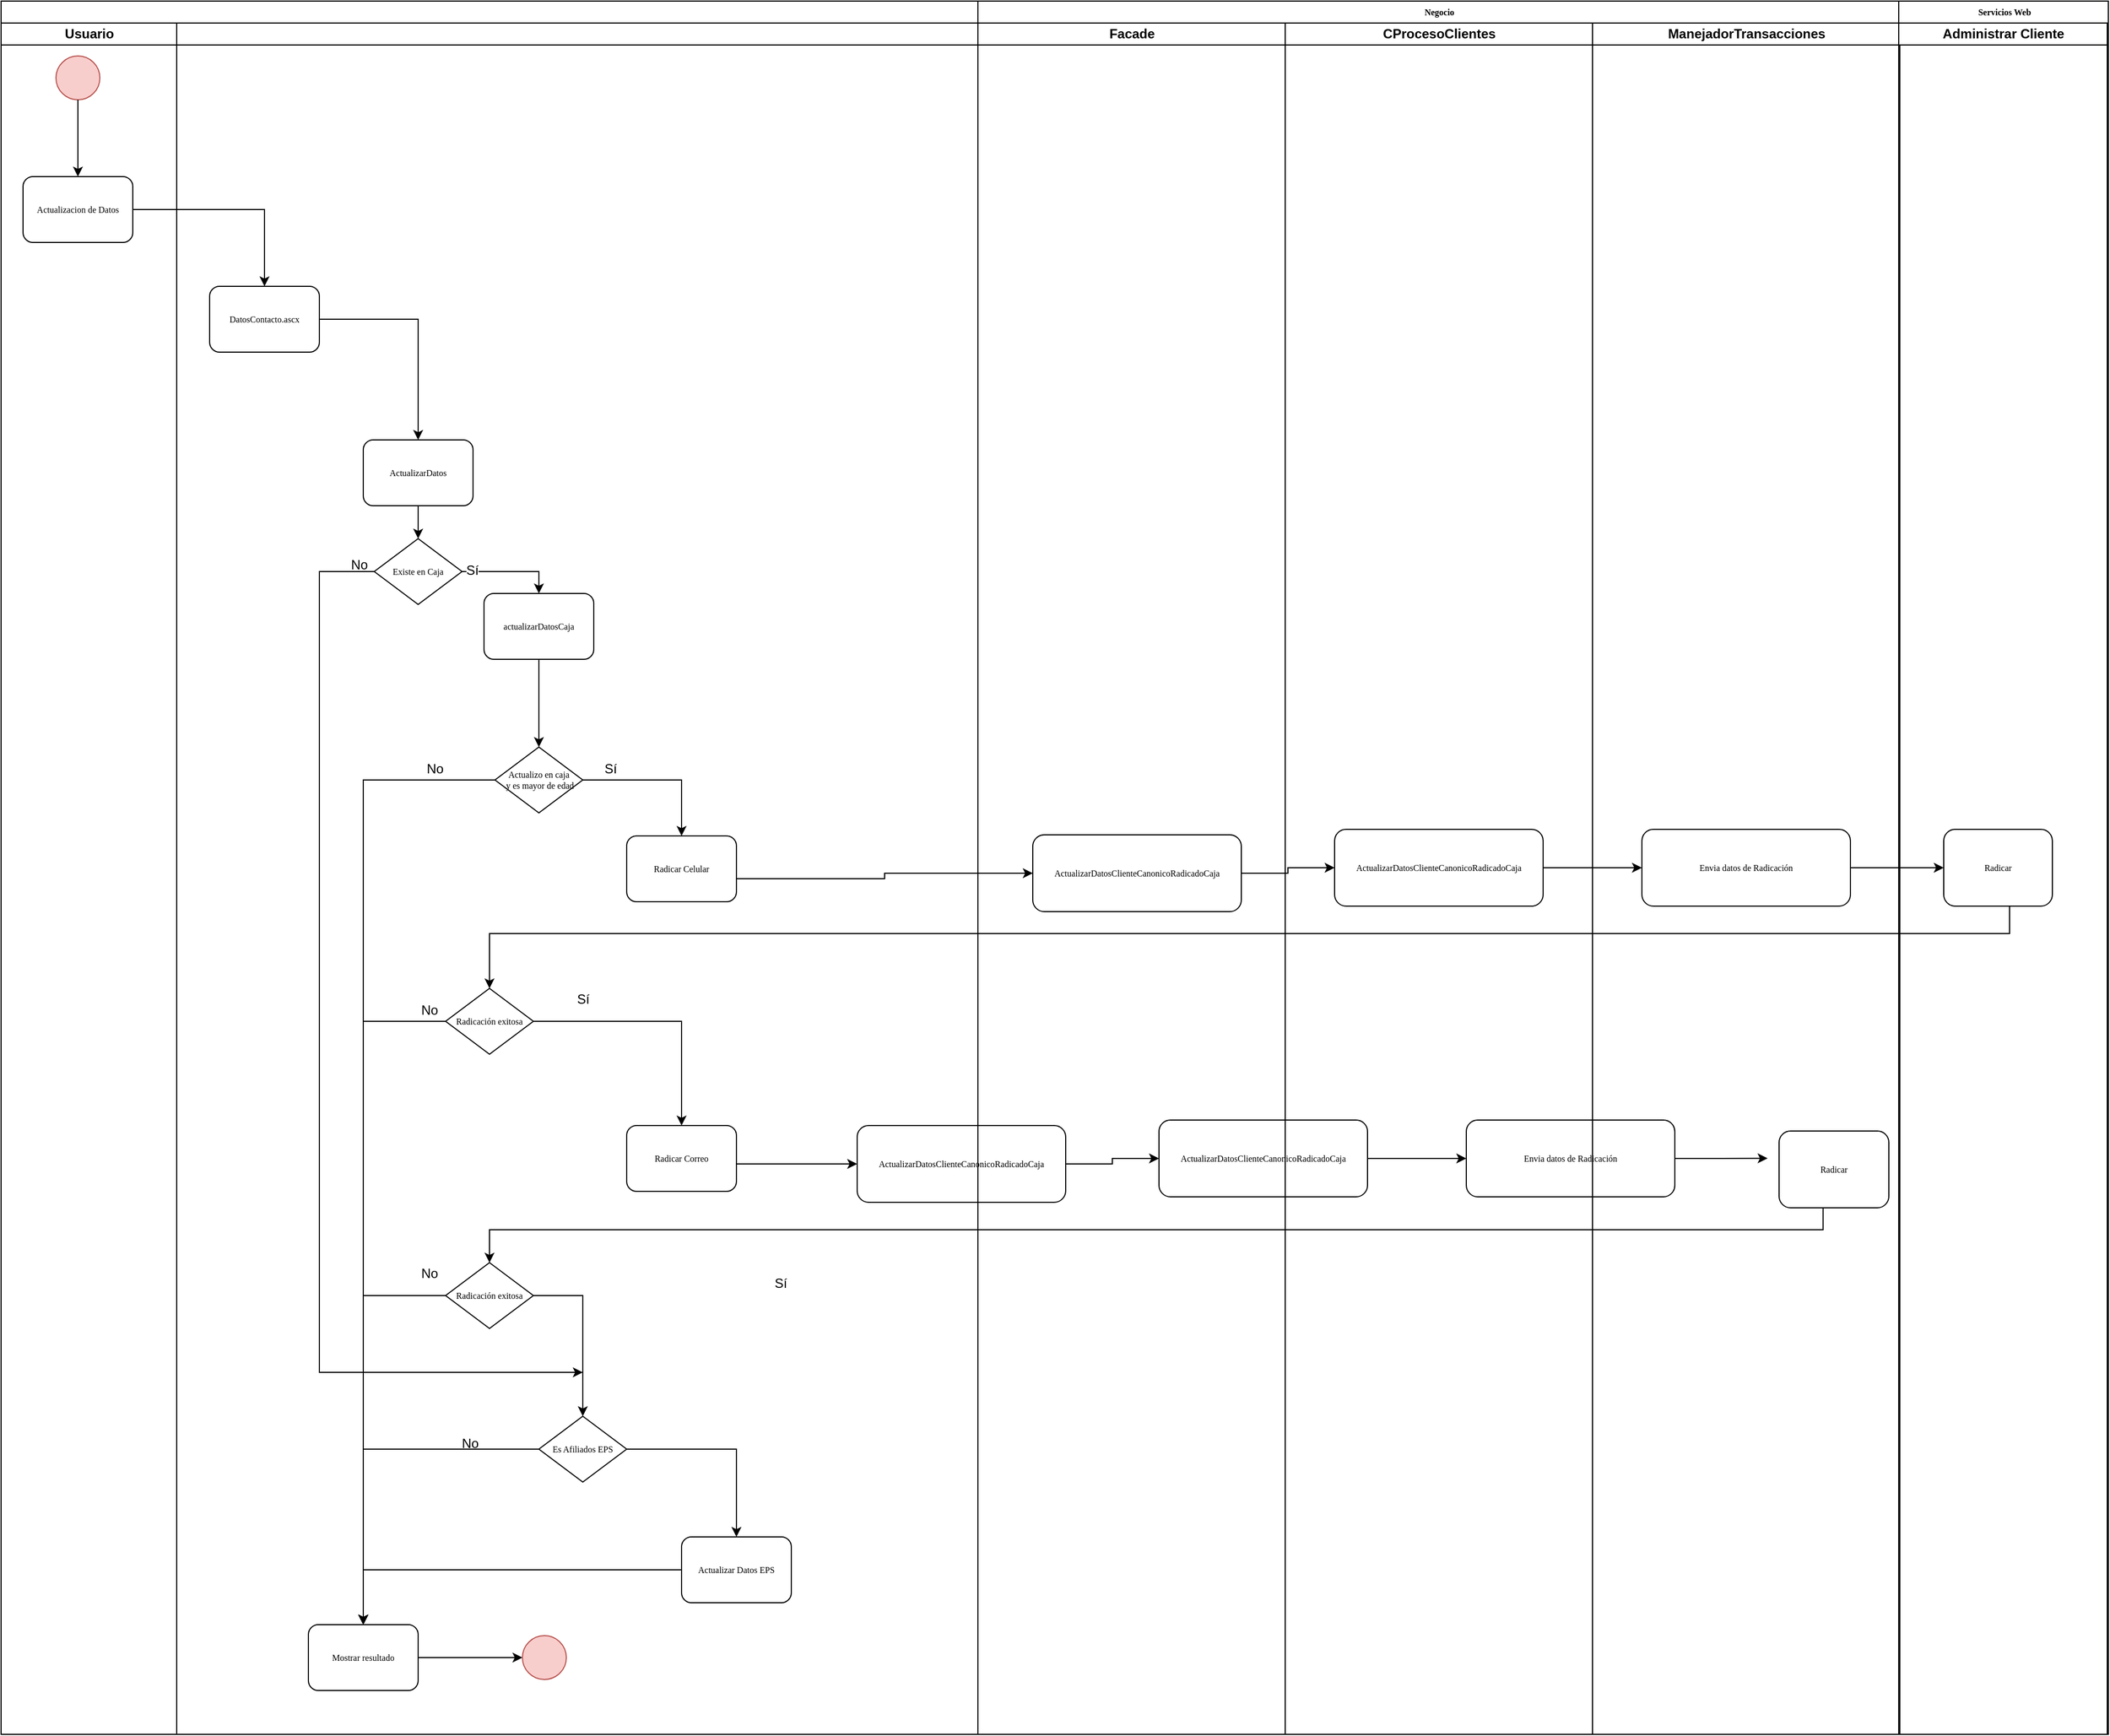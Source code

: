 <mxfile version="12.3.7" type="github" pages="1">
  <diagram name="Page-1" id="74e2e168-ea6b-b213-b513-2b3c1d86103e">
    <mxGraphModel dx="904" dy="451" grid="1" gridSize="10" guides="1" tooltips="1" connect="1" arrows="1" fold="1" page="1" pageScale="1" pageWidth="1100" pageHeight="850" background="#ffffff" math="0" shadow="0">
      <root>
        <mxCell id="0"/>
        <mxCell id="1" parent="0"/>
        <mxCell id="77e6c97f196da883-1" value="Presnsetacin" style="swimlane;html=1;childLayout=stackLayout;startSize=20;rounded=0;shadow=0;labelBackgroundColor=none;strokeWidth=1;fontFamily=Verdana;fontSize=8;align=center;" parent="1" vertex="1">
          <mxGeometry x="70" y="40" width="1920" height="1580" as="geometry"/>
        </mxCell>
        <mxCell id="77e6c97f196da883-2" value="Usuario" style="swimlane;html=1;startSize=20;" parent="77e6c97f196da883-1" vertex="1">
          <mxGeometry y="20" width="160" height="1560" as="geometry"/>
        </mxCell>
        <mxCell id="I_nEJr-mrDAvQ-GXH2Sv-2" value="" style="ellipse;whiteSpace=wrap;html=1;fillColor=#f8cecc;strokeColor=#b85450;" parent="77e6c97f196da883-2" vertex="1">
          <mxGeometry x="50" y="30" width="40" height="40" as="geometry"/>
        </mxCell>
        <mxCell id="77e6c97f196da883-11" value="Actualizacion de Datos" style="rounded=1;whiteSpace=wrap;html=1;shadow=0;labelBackgroundColor=none;strokeWidth=1;fontFamily=Verdana;fontSize=8;align=center;" parent="77e6c97f196da883-2" vertex="1">
          <mxGeometry x="20" y="140" width="100" height="60" as="geometry"/>
        </mxCell>
        <mxCell id="I_nEJr-mrDAvQ-GXH2Sv-5" style="edgeStyle=orthogonalEdgeStyle;rounded=0;orthogonalLoop=1;jettySize=auto;html=1;" parent="77e6c97f196da883-2" source="I_nEJr-mrDAvQ-GXH2Sv-2" target="77e6c97f196da883-11" edge="1">
          <mxGeometry relative="1" as="geometry"/>
        </mxCell>
        <mxCell id="wVXDXgILRLbrY68Xg03m-122" style="edgeStyle=orthogonalEdgeStyle;rounded=0;orthogonalLoop=1;jettySize=auto;html=1;entryX=0.5;entryY=0;entryDx=0;entryDy=0;exitX=1;exitY=0.5;exitDx=0;exitDy=0;" edge="1" parent="77e6c97f196da883-1" source="77e6c97f196da883-11" target="77e6c97f196da883-12">
          <mxGeometry relative="1" as="geometry">
            <Array as="points">
              <mxPoint x="240" y="190"/>
            </Array>
          </mxGeometry>
        </mxCell>
        <mxCell id="77e6c97f196da883-4" value="Capa Presentación" style="swimlane;html=1;startSize=20;" parent="77e6c97f196da883-1" vertex="1">
          <mxGeometry x="160" y="20" width="1570" height="1560" as="geometry"/>
        </mxCell>
        <mxCell id="wVXDXgILRLbrY68Xg03m-8" value="" style="edgeStyle=orthogonalEdgeStyle;rounded=0;orthogonalLoop=1;jettySize=auto;html=1;" edge="1" parent="77e6c97f196da883-4" source="77e6c97f196da883-12" target="wVXDXgILRLbrY68Xg03m-7">
          <mxGeometry relative="1" as="geometry"/>
        </mxCell>
        <mxCell id="77e6c97f196da883-12" value="DatosContacto.ascx" style="rounded=1;whiteSpace=wrap;html=1;shadow=0;labelBackgroundColor=none;strokeWidth=1;fontFamily=Verdana;fontSize=8;align=center;" parent="77e6c97f196da883-4" vertex="1">
          <mxGeometry x="30" y="240" width="100" height="60" as="geometry"/>
        </mxCell>
        <mxCell id="wVXDXgILRLbrY68Xg03m-9" style="edgeStyle=orthogonalEdgeStyle;rounded=0;orthogonalLoop=1;jettySize=auto;html=1;entryX=0.5;entryY=0;entryDx=0;entryDy=0;" edge="1" parent="77e6c97f196da883-4" source="wVXDXgILRLbrY68Xg03m-7" target="77e6c97f196da883-20">
          <mxGeometry relative="1" as="geometry"/>
        </mxCell>
        <mxCell id="wVXDXgILRLbrY68Xg03m-7" value="ActualizarDatos" style="rounded=1;whiteSpace=wrap;html=1;shadow=0;labelBackgroundColor=none;strokeWidth=1;fontFamily=Verdana;fontSize=8;align=center;" vertex="1" parent="77e6c97f196da883-4">
          <mxGeometry x="170" y="380" width="100" height="60" as="geometry"/>
        </mxCell>
        <mxCell id="77e6c97f196da883-20" value="Existe en Caja" style="rhombus;whiteSpace=wrap;html=1;rounded=0;shadow=0;labelBackgroundColor=none;strokeWidth=1;fontFamily=Verdana;fontSize=8;align=center;" parent="77e6c97f196da883-4" vertex="1">
          <mxGeometry x="180" y="470" width="80" height="60" as="geometry"/>
        </mxCell>
        <mxCell id="wVXDXgILRLbrY68Xg03m-16" value="" style="edgeStyle=orthogonalEdgeStyle;rounded=0;orthogonalLoop=1;jettySize=auto;html=1;" edge="1" parent="77e6c97f196da883-4" source="wVXDXgILRLbrY68Xg03m-12">
          <mxGeometry relative="1" as="geometry">
            <mxPoint x="330" y="660" as="targetPoint"/>
          </mxGeometry>
        </mxCell>
        <mxCell id="wVXDXgILRLbrY68Xg03m-12" value="actualizarDatosCaja" style="rounded=1;whiteSpace=wrap;html=1;shadow=0;labelBackgroundColor=none;strokeWidth=1;fontFamily=Verdana;fontSize=8;align=center;" vertex="1" parent="77e6c97f196da883-4">
          <mxGeometry x="280" y="520" width="100" height="60" as="geometry"/>
        </mxCell>
        <mxCell id="wVXDXgILRLbrY68Xg03m-10" value="" style="edgeStyle=orthogonalEdgeStyle;rounded=0;orthogonalLoop=1;jettySize=auto;html=1;entryX=0.5;entryY=0;entryDx=0;entryDy=0;" edge="1" parent="77e6c97f196da883-4" source="77e6c97f196da883-20" target="wVXDXgILRLbrY68Xg03m-12">
          <mxGeometry relative="1" as="geometry">
            <mxPoint x="180" y="530" as="targetPoint"/>
          </mxGeometry>
        </mxCell>
        <mxCell id="wVXDXgILRLbrY68Xg03m-11" value="Sí" style="text;html=1;align=center;verticalAlign=middle;resizable=0;points=[];;labelBackgroundColor=#ffffff;" vertex="1" connectable="0" parent="wVXDXgILRLbrY68Xg03m-10">
          <mxGeometry x="-0.806" y="1" relative="1" as="geometry">
            <mxPoint as="offset"/>
          </mxGeometry>
        </mxCell>
        <mxCell id="wVXDXgILRLbrY68Xg03m-20" value="" style="edgeStyle=orthogonalEdgeStyle;rounded=0;orthogonalLoop=1;jettySize=auto;html=1;" edge="1" parent="77e6c97f196da883-4" source="wVXDXgILRLbrY68Xg03m-17" target="wVXDXgILRLbrY68Xg03m-22">
          <mxGeometry relative="1" as="geometry">
            <mxPoint x="450" y="690" as="targetPoint"/>
          </mxGeometry>
        </mxCell>
        <mxCell id="wVXDXgILRLbrY68Xg03m-126" style="edgeStyle=orthogonalEdgeStyle;rounded=0;orthogonalLoop=1;jettySize=auto;html=1;" edge="1" parent="77e6c97f196da883-4" source="wVXDXgILRLbrY68Xg03m-17" target="wVXDXgILRLbrY68Xg03m-125">
          <mxGeometry relative="1" as="geometry">
            <mxPoint x="180" y="1230" as="targetPoint"/>
          </mxGeometry>
        </mxCell>
        <mxCell id="wVXDXgILRLbrY68Xg03m-17" value="Actualizo en caja&lt;br&gt;&amp;nbsp;y es mayor de edad" style="rhombus;whiteSpace=wrap;html=1;rounded=0;shadow=0;labelBackgroundColor=none;strokeWidth=1;fontFamily=Verdana;fontSize=8;align=center;" vertex="1" parent="77e6c97f196da883-4">
          <mxGeometry x="290" y="660" width="80" height="60" as="geometry"/>
        </mxCell>
        <mxCell id="wVXDXgILRLbrY68Xg03m-21" value="Sí" style="text;html=1;align=center;verticalAlign=middle;resizable=0;points=[];;autosize=1;" vertex="1" parent="77e6c97f196da883-4">
          <mxGeometry x="380" y="670" width="30" height="20" as="geometry"/>
        </mxCell>
        <mxCell id="wVXDXgILRLbrY68Xg03m-22" value="Radicar Celular" style="rounded=1;whiteSpace=wrap;html=1;shadow=0;labelBackgroundColor=none;strokeWidth=1;fontFamily=Verdana;fontSize=8;align=center;" vertex="1" parent="77e6c97f196da883-4">
          <mxGeometry x="410" y="741" width="100" height="60" as="geometry"/>
        </mxCell>
        <mxCell id="wVXDXgILRLbrY68Xg03m-103" style="edgeStyle=orthogonalEdgeStyle;rounded=0;orthogonalLoop=1;jettySize=auto;html=1;entryX=0.5;entryY=0;entryDx=0;entryDy=0;" edge="1" parent="77e6c97f196da883-4" source="wVXDXgILRLbrY68Xg03m-91" target="wVXDXgILRLbrY68Xg03m-94">
          <mxGeometry relative="1" as="geometry"/>
        </mxCell>
        <mxCell id="wVXDXgILRLbrY68Xg03m-129" style="edgeStyle=orthogonalEdgeStyle;rounded=0;orthogonalLoop=1;jettySize=auto;html=1;" edge="1" parent="77e6c97f196da883-4" source="wVXDXgILRLbrY68Xg03m-91" target="wVXDXgILRLbrY68Xg03m-125">
          <mxGeometry relative="1" as="geometry"/>
        </mxCell>
        <mxCell id="wVXDXgILRLbrY68Xg03m-91" value="Radicación exitosa" style="rhombus;whiteSpace=wrap;html=1;rounded=0;shadow=0;labelBackgroundColor=none;strokeWidth=1;fontFamily=Verdana;fontSize=8;align=center;" vertex="1" parent="77e6c97f196da883-4">
          <mxGeometry x="245" y="880" width="80" height="60" as="geometry"/>
        </mxCell>
        <mxCell id="wVXDXgILRLbrY68Xg03m-94" value="Radicar Correo" style="rounded=1;whiteSpace=wrap;html=1;shadow=0;labelBackgroundColor=none;strokeWidth=1;fontFamily=Verdana;fontSize=8;align=center;" vertex="1" parent="77e6c97f196da883-4">
          <mxGeometry x="410" y="1005" width="100" height="60" as="geometry"/>
        </mxCell>
        <mxCell id="wVXDXgILRLbrY68Xg03m-95" value="ActualizarDatosClienteCanonicoRadicadoCaja" style="rounded=1;whiteSpace=wrap;html=1;shadow=0;labelBackgroundColor=none;strokeWidth=1;fontFamily=Verdana;fontSize=8;align=center;" vertex="1" parent="77e6c97f196da883-4">
          <mxGeometry x="895" y="1000" width="190" height="70" as="geometry"/>
        </mxCell>
        <mxCell id="wVXDXgILRLbrY68Xg03m-96" value="ActualizarDatosClienteCanonicoRadicadoCaja" style="rounded=1;whiteSpace=wrap;html=1;shadow=0;labelBackgroundColor=none;strokeWidth=1;fontFamily=Verdana;fontSize=8;align=center;" vertex="1" parent="77e6c97f196da883-4">
          <mxGeometry x="620" y="1005" width="190" height="70" as="geometry"/>
        </mxCell>
        <mxCell id="wVXDXgILRLbrY68Xg03m-97" style="edgeStyle=orthogonalEdgeStyle;rounded=0;orthogonalLoop=1;jettySize=auto;html=1;entryX=0;entryY=0.5;entryDx=0;entryDy=0;" edge="1" parent="77e6c97f196da883-4" source="wVXDXgILRLbrY68Xg03m-96" target="wVXDXgILRLbrY68Xg03m-95">
          <mxGeometry relative="1" as="geometry"/>
        </mxCell>
        <mxCell id="wVXDXgILRLbrY68Xg03m-98" style="edgeStyle=orthogonalEdgeStyle;rounded=0;orthogonalLoop=1;jettySize=auto;html=1;entryX=0;entryY=0.5;entryDx=0;entryDy=0;" edge="1" parent="77e6c97f196da883-4" source="wVXDXgILRLbrY68Xg03m-94" target="wVXDXgILRLbrY68Xg03m-96">
          <mxGeometry relative="1" as="geometry">
            <mxPoint x="590" y="1035" as="targetPoint"/>
            <Array as="points">
              <mxPoint x="530" y="1040"/>
              <mxPoint x="530" y="1040"/>
            </Array>
          </mxGeometry>
        </mxCell>
        <mxCell id="wVXDXgILRLbrY68Xg03m-99" value="Envia datos de Radicación" style="rounded=1;whiteSpace=wrap;html=1;shadow=0;labelBackgroundColor=none;strokeWidth=1;fontFamily=Verdana;fontSize=8;align=center;" vertex="1" parent="77e6c97f196da883-4">
          <mxGeometry x="1175" y="1000" width="190" height="70" as="geometry"/>
        </mxCell>
        <mxCell id="wVXDXgILRLbrY68Xg03m-100" style="edgeStyle=orthogonalEdgeStyle;rounded=0;orthogonalLoop=1;jettySize=auto;html=1;" edge="1" parent="77e6c97f196da883-4" source="wVXDXgILRLbrY68Xg03m-95" target="wVXDXgILRLbrY68Xg03m-99">
          <mxGeometry relative="1" as="geometry"/>
        </mxCell>
        <mxCell id="wVXDXgILRLbrY68Xg03m-106" style="edgeStyle=orthogonalEdgeStyle;rounded=0;orthogonalLoop=1;jettySize=auto;html=1;entryX=0.5;entryY=0;entryDx=0;entryDy=0;" edge="1" parent="77e6c97f196da883-4" target="wVXDXgILRLbrY68Xg03m-105">
          <mxGeometry relative="1" as="geometry">
            <mxPoint x="1500.118" y="1070" as="sourcePoint"/>
            <Array as="points">
              <mxPoint x="1500" y="1100"/>
              <mxPoint x="285" y="1100"/>
            </Array>
          </mxGeometry>
        </mxCell>
        <mxCell id="wVXDXgILRLbrY68Xg03m-102" style="edgeStyle=orthogonalEdgeStyle;rounded=0;orthogonalLoop=1;jettySize=auto;html=1;entryX=0;entryY=0.5;entryDx=0;entryDy=0;" edge="1" parent="77e6c97f196da883-4" source="wVXDXgILRLbrY68Xg03m-99">
          <mxGeometry relative="1" as="geometry">
            <mxPoint x="1449.529" y="1034.882" as="targetPoint"/>
          </mxGeometry>
        </mxCell>
        <mxCell id="wVXDXgILRLbrY68Xg03m-104" value="Sí" style="text;html=1;align=center;verticalAlign=middle;resizable=0;points=[];;autosize=1;" vertex="1" parent="77e6c97f196da883-4">
          <mxGeometry x="355" y="880" width="30" height="20" as="geometry"/>
        </mxCell>
        <mxCell id="wVXDXgILRLbrY68Xg03m-109" style="edgeStyle=orthogonalEdgeStyle;rounded=0;orthogonalLoop=1;jettySize=auto;html=1;entryX=0.5;entryY=0;entryDx=0;entryDy=0;" edge="1" parent="77e6c97f196da883-4" source="wVXDXgILRLbrY68Xg03m-105" target="wVXDXgILRLbrY68Xg03m-108">
          <mxGeometry relative="1" as="geometry"/>
        </mxCell>
        <mxCell id="wVXDXgILRLbrY68Xg03m-131" style="edgeStyle=orthogonalEdgeStyle;rounded=0;orthogonalLoop=1;jettySize=auto;html=1;entryX=0.5;entryY=0;entryDx=0;entryDy=0;" edge="1" parent="77e6c97f196da883-4" source="wVXDXgILRLbrY68Xg03m-105" target="wVXDXgILRLbrY68Xg03m-125">
          <mxGeometry relative="1" as="geometry"/>
        </mxCell>
        <mxCell id="wVXDXgILRLbrY68Xg03m-105" value="Radicación exitosa" style="rhombus;whiteSpace=wrap;html=1;rounded=0;shadow=0;labelBackgroundColor=none;strokeWidth=1;fontFamily=Verdana;fontSize=8;align=center;" vertex="1" parent="77e6c97f196da883-4">
          <mxGeometry x="245" y="1130" width="80" height="60" as="geometry"/>
        </mxCell>
        <mxCell id="wVXDXgILRLbrY68Xg03m-117" style="edgeStyle=orthogonalEdgeStyle;rounded=0;orthogonalLoop=1;jettySize=auto;html=1;" edge="1" parent="77e6c97f196da883-4" source="wVXDXgILRLbrY68Xg03m-108" target="wVXDXgILRLbrY68Xg03m-116">
          <mxGeometry relative="1" as="geometry"/>
        </mxCell>
        <mxCell id="wVXDXgILRLbrY68Xg03m-133" style="edgeStyle=orthogonalEdgeStyle;rounded=0;orthogonalLoop=1;jettySize=auto;html=1;entryX=0.5;entryY=0;entryDx=0;entryDy=0;" edge="1" parent="77e6c97f196da883-4" source="wVXDXgILRLbrY68Xg03m-108" target="wVXDXgILRLbrY68Xg03m-125">
          <mxGeometry relative="1" as="geometry"/>
        </mxCell>
        <mxCell id="wVXDXgILRLbrY68Xg03m-108" value="Es Afiliados EPS" style="rhombus;whiteSpace=wrap;html=1;rounded=0;shadow=0;labelBackgroundColor=none;strokeWidth=1;fontFamily=Verdana;fontSize=8;align=center;" vertex="1" parent="77e6c97f196da883-4">
          <mxGeometry x="330" y="1270" width="80" height="60" as="geometry"/>
        </mxCell>
        <mxCell id="wVXDXgILRLbrY68Xg03m-116" value="Actualizar Datos EPS" style="rounded=1;whiteSpace=wrap;html=1;shadow=0;labelBackgroundColor=none;strokeWidth=1;fontFamily=Verdana;fontSize=8;align=center;" vertex="1" parent="77e6c97f196da883-4">
          <mxGeometry x="460" y="1380" width="100" height="60" as="geometry"/>
        </mxCell>
        <mxCell id="wVXDXgILRLbrY68Xg03m-137" style="edgeStyle=orthogonalEdgeStyle;rounded=0;orthogonalLoop=1;jettySize=auto;html=1;entryX=0;entryY=0.5;entryDx=0;entryDy=0;" edge="1" parent="77e6c97f196da883-4" source="wVXDXgILRLbrY68Xg03m-125" target="wVXDXgILRLbrY68Xg03m-136">
          <mxGeometry relative="1" as="geometry"/>
        </mxCell>
        <mxCell id="wVXDXgILRLbrY68Xg03m-125" value="Mostrar resultado" style="rounded=1;whiteSpace=wrap;html=1;shadow=0;labelBackgroundColor=none;strokeWidth=1;fontFamily=Verdana;fontSize=8;align=center;" vertex="1" parent="77e6c97f196da883-4">
          <mxGeometry x="120" y="1460" width="100" height="60" as="geometry"/>
        </mxCell>
        <mxCell id="wVXDXgILRLbrY68Xg03m-127" value="No" style="text;html=1;align=center;verticalAlign=middle;resizable=0;points=[];;autosize=1;" vertex="1" parent="77e6c97f196da883-4">
          <mxGeometry x="220" y="670" width="30" height="20" as="geometry"/>
        </mxCell>
        <mxCell id="wVXDXgILRLbrY68Xg03m-130" value="No" style="text;html=1;align=center;verticalAlign=middle;resizable=0;points=[];;autosize=1;" vertex="1" parent="77e6c97f196da883-4">
          <mxGeometry x="215" y="890" width="30" height="20" as="geometry"/>
        </mxCell>
        <mxCell id="wVXDXgILRLbrY68Xg03m-132" value="No" style="text;html=1;align=center;verticalAlign=middle;resizable=0;points=[];;autosize=1;" vertex="1" parent="77e6c97f196da883-4">
          <mxGeometry x="215" y="1130" width="30" height="20" as="geometry"/>
        </mxCell>
        <mxCell id="wVXDXgILRLbrY68Xg03m-136" value="" style="ellipse;whiteSpace=wrap;html=1;fillColor=#f8cecc;strokeColor=#b85450;" vertex="1" parent="77e6c97f196da883-4">
          <mxGeometry x="315" y="1470" width="40" height="40" as="geometry"/>
        </mxCell>
        <mxCell id="wVXDXgILRLbrY68Xg03m-135" style="edgeStyle=orthogonalEdgeStyle;rounded=0;orthogonalLoop=1;jettySize=auto;html=1;entryX=0.5;entryY=0;entryDx=0;entryDy=0;" edge="1" parent="77e6c97f196da883-4" source="wVXDXgILRLbrY68Xg03m-116" target="wVXDXgILRLbrY68Xg03m-125">
          <mxGeometry relative="1" as="geometry">
            <mxPoint x="170" y="1450" as="targetPoint"/>
          </mxGeometry>
        </mxCell>
        <mxCell id="wVXDXgILRLbrY68Xg03m-52" value="CProcesoClientes" style="swimlane;html=1;startSize=20;" vertex="1" parent="1">
          <mxGeometry x="1240" y="60" width="280" height="1560" as="geometry"/>
        </mxCell>
        <mxCell id="wVXDXgILRLbrY68Xg03m-53" value="ActualizarDatosClienteCanonicoRadicadoCaja" style="rounded=1;whiteSpace=wrap;html=1;shadow=0;labelBackgroundColor=none;strokeWidth=1;fontFamily=Verdana;fontSize=8;align=center;" vertex="1" parent="wVXDXgILRLbrY68Xg03m-52">
          <mxGeometry x="45" y="735" width="190" height="70" as="geometry"/>
        </mxCell>
        <mxCell id="wVXDXgILRLbrY68Xg03m-55" value="Negocio" style="swimlane;html=1;childLayout=stackLayout;startSize=20;rounded=0;shadow=0;labelBackgroundColor=none;strokeWidth=1;fontFamily=Verdana;fontSize=8;align=center;" vertex="1" parent="1">
          <mxGeometry x="960" y="40" width="840" height="1580" as="geometry"/>
        </mxCell>
        <mxCell id="wVXDXgILRLbrY68Xg03m-76" value="Facade" style="swimlane;html=1;startSize=20;" vertex="1" parent="wVXDXgILRLbrY68Xg03m-55">
          <mxGeometry y="20" width="280" height="1560" as="geometry"/>
        </mxCell>
        <mxCell id="wVXDXgILRLbrY68Xg03m-77" value="ActualizarDatosClienteCanonicoRadicadoCaja" style="rounded=1;whiteSpace=wrap;html=1;shadow=0;labelBackgroundColor=none;strokeWidth=1;fontFamily=Verdana;fontSize=8;align=center;" vertex="1" parent="wVXDXgILRLbrY68Xg03m-76">
          <mxGeometry x="50" y="740" width="190" height="70" as="geometry"/>
        </mxCell>
        <mxCell id="wVXDXgILRLbrY68Xg03m-81" style="edgeStyle=orthogonalEdgeStyle;rounded=0;orthogonalLoop=1;jettySize=auto;html=1;entryX=0;entryY=0.5;entryDx=0;entryDy=0;" edge="1" parent="1" source="wVXDXgILRLbrY68Xg03m-77" target="wVXDXgILRLbrY68Xg03m-53">
          <mxGeometry relative="1" as="geometry"/>
        </mxCell>
        <mxCell id="wVXDXgILRLbrY68Xg03m-25" style="edgeStyle=orthogonalEdgeStyle;rounded=0;orthogonalLoop=1;jettySize=auto;html=1;entryX=0;entryY=0.5;entryDx=0;entryDy=0;" edge="1" parent="1" source="wVXDXgILRLbrY68Xg03m-22" target="wVXDXgILRLbrY68Xg03m-77">
          <mxGeometry relative="1" as="geometry">
            <mxPoint x="980" y="830" as="targetPoint"/>
            <Array as="points">
              <mxPoint x="875" y="840"/>
              <mxPoint x="875" y="835"/>
            </Array>
          </mxGeometry>
        </mxCell>
        <mxCell id="wVXDXgILRLbrY68Xg03m-84" value="ManejadorTransacciones" style="swimlane;html=1;startSize=20;" vertex="1" parent="1">
          <mxGeometry x="1520" y="60" width="280" height="1560" as="geometry"/>
        </mxCell>
        <mxCell id="wVXDXgILRLbrY68Xg03m-85" value="Envia datos de Radicación" style="rounded=1;whiteSpace=wrap;html=1;shadow=0;labelBackgroundColor=none;strokeWidth=1;fontFamily=Verdana;fontSize=8;align=center;" vertex="1" parent="wVXDXgILRLbrY68Xg03m-84">
          <mxGeometry x="45" y="735" width="190" height="70" as="geometry"/>
        </mxCell>
        <mxCell id="wVXDXgILRLbrY68Xg03m-86" style="edgeStyle=orthogonalEdgeStyle;rounded=0;orthogonalLoop=1;jettySize=auto;html=1;" edge="1" parent="1" source="wVXDXgILRLbrY68Xg03m-53" target="wVXDXgILRLbrY68Xg03m-85">
          <mxGeometry relative="1" as="geometry"/>
        </mxCell>
        <mxCell id="wVXDXgILRLbrY68Xg03m-87" value="Servicios Web" style="swimlane;html=1;childLayout=stackLayout;startSize=20;rounded=0;shadow=0;labelBackgroundColor=none;strokeWidth=1;fontFamily=Verdana;fontSize=8;align=center;" vertex="1" parent="1">
          <mxGeometry x="1799" y="40" width="191" height="1580" as="geometry"/>
        </mxCell>
        <mxCell id="wVXDXgILRLbrY68Xg03m-88" value="Administrar Cliente" style="swimlane;html=1;startSize=20;" vertex="1" parent="wVXDXgILRLbrY68Xg03m-87">
          <mxGeometry y="20" width="190" height="1560" as="geometry"/>
        </mxCell>
        <mxCell id="wVXDXgILRLbrY68Xg03m-90" value="Radicar" style="rounded=1;whiteSpace=wrap;html=1;shadow=0;labelBackgroundColor=none;strokeWidth=1;fontFamily=Verdana;fontSize=8;align=center;" vertex="1" parent="wVXDXgILRLbrY68Xg03m-88">
          <mxGeometry x="41" y="735" width="99" height="70" as="geometry"/>
        </mxCell>
        <mxCell id="wVXDXgILRLbrY68Xg03m-92" style="edgeStyle=orthogonalEdgeStyle;rounded=0;orthogonalLoop=1;jettySize=auto;html=1;entryX=0;entryY=0.5;entryDx=0;entryDy=0;" edge="1" parent="1" source="wVXDXgILRLbrY68Xg03m-85" target="wVXDXgILRLbrY68Xg03m-90">
          <mxGeometry relative="1" as="geometry"/>
        </mxCell>
        <mxCell id="wVXDXgILRLbrY68Xg03m-93" style="edgeStyle=orthogonalEdgeStyle;rounded=0;orthogonalLoop=1;jettySize=auto;html=1;entryX=0.5;entryY=0;entryDx=0;entryDy=0;exitX=0.5;exitY=1;exitDx=0;exitDy=0;" edge="1" parent="1" source="wVXDXgILRLbrY68Xg03m-90" target="wVXDXgILRLbrY68Xg03m-91">
          <mxGeometry relative="1" as="geometry">
            <Array as="points">
              <mxPoint x="1900" y="865"/>
              <mxPoint x="1900" y="890"/>
              <mxPoint x="515" y="890"/>
            </Array>
          </mxGeometry>
        </mxCell>
        <mxCell id="wVXDXgILRLbrY68Xg03m-110" value="Sí" style="text;html=1;align=center;verticalAlign=middle;resizable=0;points=[];;autosize=1;" vertex="1" parent="1">
          <mxGeometry x="765" y="1199" width="30" height="20" as="geometry"/>
        </mxCell>
        <mxCell id="wVXDXgILRLbrY68Xg03m-123" style="edgeStyle=orthogonalEdgeStyle;rounded=0;orthogonalLoop=1;jettySize=auto;html=1;" edge="1" parent="1" source="77e6c97f196da883-20">
          <mxGeometry relative="1" as="geometry">
            <mxPoint x="600" y="1290" as="targetPoint"/>
            <Array as="points">
              <mxPoint x="360" y="560"/>
              <mxPoint x="360" y="1290"/>
            </Array>
          </mxGeometry>
        </mxCell>
        <mxCell id="wVXDXgILRLbrY68Xg03m-124" value="No" style="text;html=1;align=center;verticalAlign=middle;resizable=0;points=[];;autosize=1;" vertex="1" parent="1">
          <mxGeometry x="381" y="544" width="30" height="20" as="geometry"/>
        </mxCell>
        <mxCell id="wVXDXgILRLbrY68Xg03m-134" value="No" style="text;html=1;align=center;verticalAlign=middle;resizable=0;points=[];;autosize=1;" vertex="1" parent="1">
          <mxGeometry x="482" y="1345" width="30" height="20" as="geometry"/>
        </mxCell>
        <mxCell id="wVXDXgILRLbrY68Xg03m-143" value="Radicar" style="rounded=1;whiteSpace=wrap;html=1;shadow=0;labelBackgroundColor=none;strokeWidth=1;fontFamily=Verdana;fontSize=8;align=center;" vertex="1" parent="1">
          <mxGeometry x="1690" y="1070" width="100" height="70" as="geometry"/>
        </mxCell>
      </root>
    </mxGraphModel>
  </diagram>
</mxfile>
